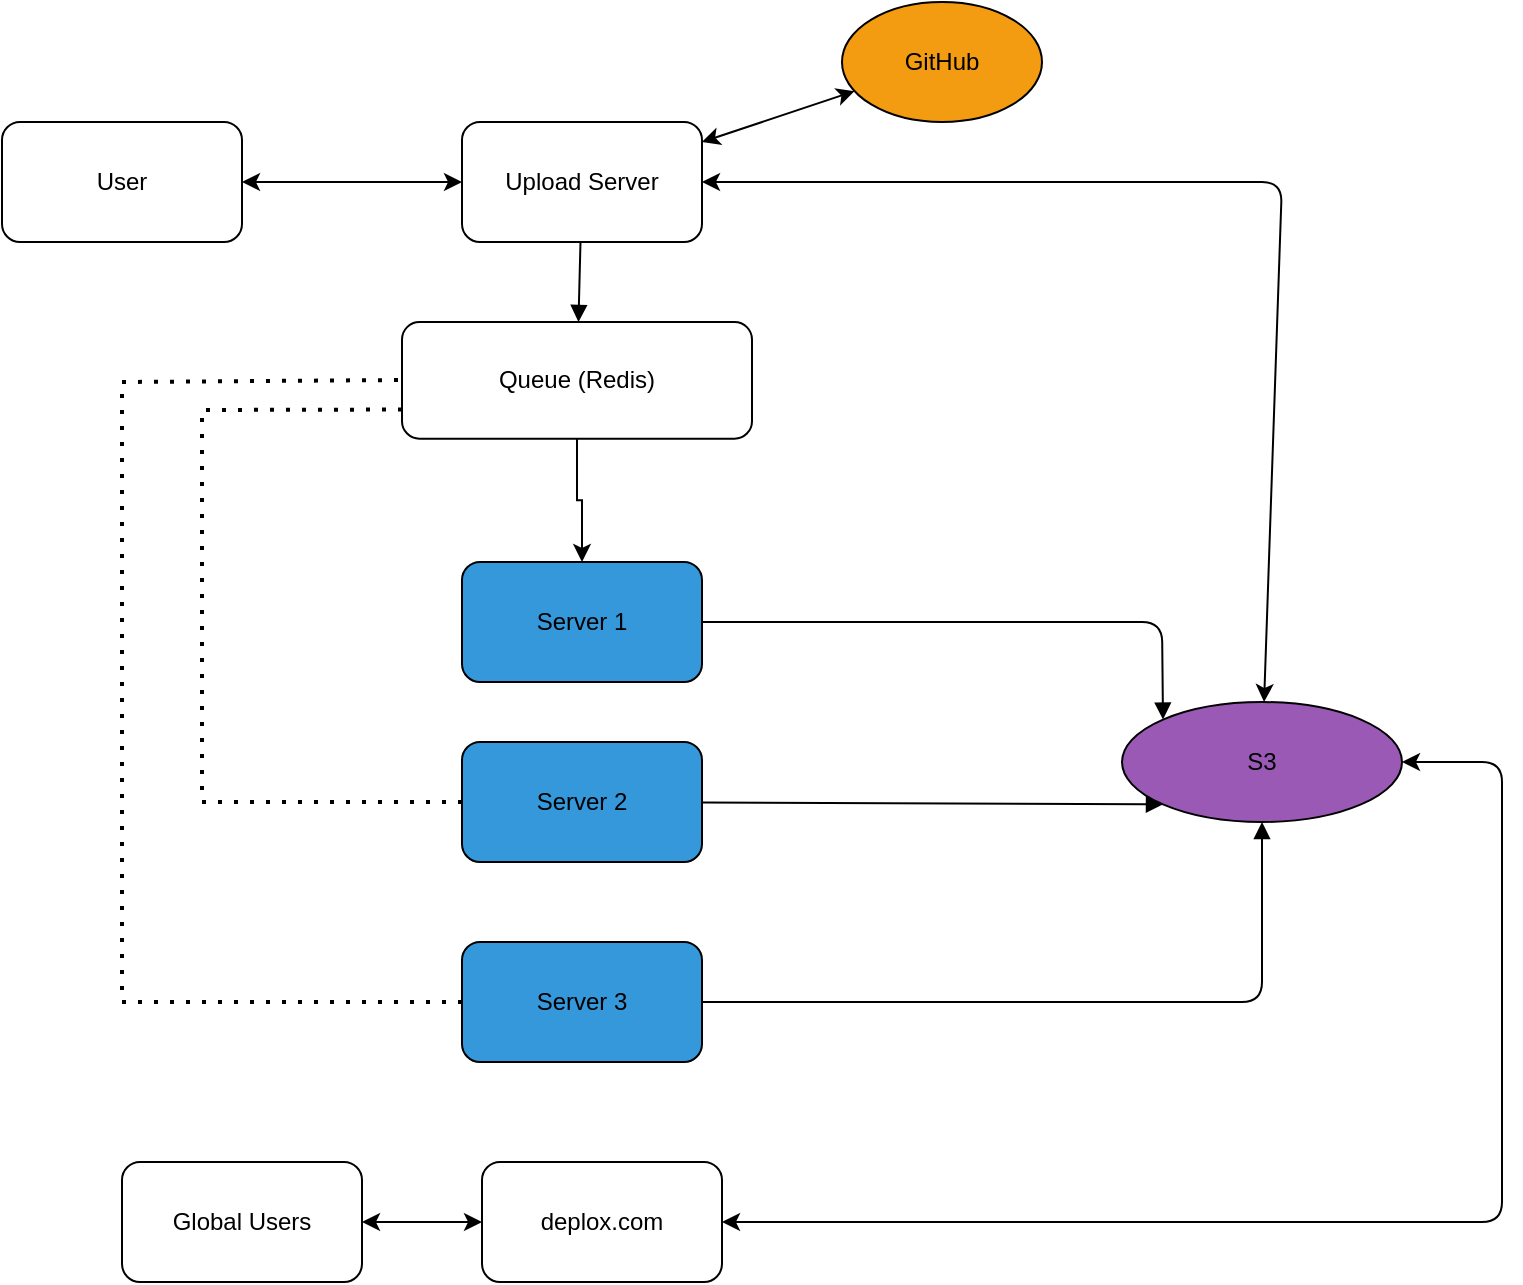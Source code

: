 <mxfile version="28.0.1">
  <diagram id="chSc8eJwqFy3lXWsQzqH" name="Page-1">
    <mxGraphModel dx="1643" dy="539" grid="1" gridSize="10" guides="1" tooltips="1" connect="1" arrows="1" fold="1" page="1" pageScale="1" pageWidth="850" pageHeight="1100" math="0" shadow="0">
      <root>
        <mxCell id="0" />
        <mxCell id="1" parent="0" />
        <mxCell id="user" value="User" style="rounded=1;whiteSpace=wrap;html=1;" parent="1" vertex="1">
          <mxGeometry x="-60" y="100" width="120" height="60" as="geometry" />
        </mxCell>
        <mxCell id="upload" value="Upload Server" style="rounded=1;whiteSpace=wrap;html=1;" parent="1" vertex="1">
          <mxGeometry x="170" y="100" width="120" height="60" as="geometry" />
        </mxCell>
        <mxCell id="github" value="GitHub" style="ellipse;whiteSpace=wrap;html=1;fillColor=#f39c12" parent="1" vertex="1">
          <mxGeometry x="360" y="40" width="100" height="60" as="geometry" />
        </mxCell>
        <mxCell id="s3_upload" value="S3" style="ellipse;whiteSpace=wrap;html=1;fillColor=#9b59b6" parent="1" vertex="1">
          <mxGeometry x="500" y="390" width="140" height="60" as="geometry" />
        </mxCell>
        <mxCell id="x-0vK5npGYyJ1vBO1GtR-4" value="" style="edgeStyle=orthogonalEdgeStyle;rounded=0;orthogonalLoop=1;jettySize=auto;html=1;" parent="1" source="queue" target="worker1" edge="1">
          <mxGeometry relative="1" as="geometry" />
        </mxCell>
        <mxCell id="queue" value="Queue (Redis)" style="shape=label;whiteSpace=wrap;html=1;aspect=fixed;fillStyle=solid;rounded=1;" parent="1" vertex="1">
          <mxGeometry x="140" y="200" width="175" height="58.34" as="geometry" />
        </mxCell>
        <mxCell id="e1" style="endArrow=classic;startArrow=classic;html=1;" parent="1" source="user" target="upload" edge="1">
          <mxGeometry relative="1" as="geometry" />
        </mxCell>
        <mxCell id="e2" style="endArrow=classic;startArrow=classic;html=1;" parent="1" source="upload" target="github" edge="1">
          <mxGeometry relative="1" as="geometry" />
        </mxCell>
        <mxCell id="e3" style="endArrow=classic;startArrow=classic;html=1;" parent="1" source="upload" target="s3_upload" edge="1">
          <mxGeometry relative="1" as="geometry">
            <Array as="points">
              <mxPoint x="580" y="130" />
            </Array>
          </mxGeometry>
        </mxCell>
        <mxCell id="e4" style="endArrow=block;" parent="1" source="upload" target="queue" edge="1">
          <mxGeometry relative="1" as="geometry" />
        </mxCell>
        <mxCell id="worker1" value="Server 1" style="rounded=1;whiteSpace=wrap;html=1;fillColor=#3498db" parent="1" vertex="1">
          <mxGeometry x="170" y="320" width="120" height="60" as="geometry" />
        </mxCell>
        <mxCell id="worker2" value="Server 2" style="rounded=1;whiteSpace=wrap;html=1;fillColor=#3498db" parent="1" vertex="1">
          <mxGeometry x="170" y="410" width="120" height="60" as="geometry" />
        </mxCell>
        <mxCell id="worker3" value="Server 3" style="rounded=1;whiteSpace=wrap;html=1;fillColor=#3498db" parent="1" vertex="1">
          <mxGeometry x="170" y="510" width="120" height="60" as="geometry" />
        </mxCell>
        <mxCell id="e8" style="endArrow=block;entryX=0;entryY=0;entryDx=0;entryDy=0;" parent="1" source="worker1" target="s3_upload" edge="1">
          <mxGeometry relative="1" as="geometry">
            <Array as="points">
              <mxPoint x="520" y="350" />
            </Array>
            <mxPoint x="300" y="330" as="sourcePoint" />
          </mxGeometry>
        </mxCell>
        <mxCell id="e9" style="endArrow=block;entryX=0;entryY=1;entryDx=0;entryDy=0;" parent="1" source="worker2" target="s3_upload" edge="1">
          <mxGeometry relative="1" as="geometry" />
        </mxCell>
        <mxCell id="e10" style="endArrow=block;entryX=0.5;entryY=1;entryDx=0;entryDy=0;" parent="1" source="worker3" target="s3_upload" edge="1">
          <mxGeometry relative="1" as="geometry">
            <Array as="points">
              <mxPoint x="570" y="540" />
            </Array>
            <mxPoint x="460" y="460" as="targetPoint" />
          </mxGeometry>
        </mxCell>
        <mxCell id="users" value="Global Users" style="rounded=1;whiteSpace=wrap;html=1;" parent="1" vertex="1">
          <mxGeometry y="620" width="120" height="60" as="geometry" />
        </mxCell>
        <mxCell id="domain" value="deplox.com" style="rounded=1;whiteSpace=wrap;html=1;" parent="1" vertex="1">
          <mxGeometry x="180" y="620" width="120" height="60" as="geometry" />
        </mxCell>
        <mxCell id="e11" style="endArrow=classic;startArrow=classic;html=1;" parent="1" source="users" target="domain" edge="1">
          <mxGeometry relative="1" as="geometry" />
        </mxCell>
        <mxCell id="e12" style="endArrow=classic;entryX=1;entryY=0.5;entryDx=0;entryDy=0;startArrow=classic;html=1;" parent="1" source="domain" target="s3_upload" edge="1">
          <mxGeometry relative="1" as="geometry">
            <mxPoint x="340" y="650" as="targetPoint" />
            <Array as="points">
              <mxPoint x="690" y="650" />
              <mxPoint x="690" y="420" />
            </Array>
          </mxGeometry>
        </mxCell>
        <mxCell id="waR3UBenqo8xvdB3iUaH-3" value="" style="endArrow=none;dashed=1;html=1;dashPattern=1 3;strokeWidth=2;rounded=0;exitX=0;exitY=0.5;exitDx=0;exitDy=0;" edge="1" parent="1" source="worker3">
          <mxGeometry width="50" height="50" relative="1" as="geometry">
            <mxPoint x="260" y="430" as="sourcePoint" />
            <mxPoint x="140" y="229" as="targetPoint" />
            <Array as="points">
              <mxPoint y="540" />
              <mxPoint y="230" />
            </Array>
          </mxGeometry>
        </mxCell>
        <mxCell id="waR3UBenqo8xvdB3iUaH-4" value="" style="endArrow=none;dashed=1;html=1;dashPattern=1 3;strokeWidth=2;rounded=0;entryX=0;entryY=0.75;entryDx=0;entryDy=0;exitX=0;exitY=0.5;exitDx=0;exitDy=0;" edge="1" parent="1" source="worker2" target="queue">
          <mxGeometry width="50" height="50" relative="1" as="geometry">
            <mxPoint x="260" y="430" as="sourcePoint" />
            <mxPoint x="310" y="380" as="targetPoint" />
            <Array as="points">
              <mxPoint x="40" y="440" />
              <mxPoint x="40" y="244" />
            </Array>
          </mxGeometry>
        </mxCell>
      </root>
    </mxGraphModel>
  </diagram>
</mxfile>
